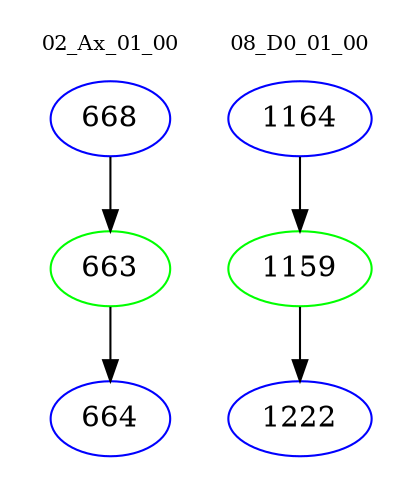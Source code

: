 digraph{
subgraph cluster_0 {
color = white
label = "02_Ax_01_00";
fontsize=10;
T0_668 [label="668", color="blue"]
T0_668 -> T0_663 [color="black"]
T0_663 [label="663", color="green"]
T0_663 -> T0_664 [color="black"]
T0_664 [label="664", color="blue"]
}
subgraph cluster_1 {
color = white
label = "08_D0_01_00";
fontsize=10;
T1_1164 [label="1164", color="blue"]
T1_1164 -> T1_1159 [color="black"]
T1_1159 [label="1159", color="green"]
T1_1159 -> T1_1222 [color="black"]
T1_1222 [label="1222", color="blue"]
}
}
